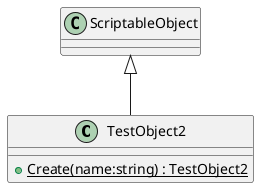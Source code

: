 @startuml
class TestObject2 {
    {static} + Create(name:string) : TestObject2
}
ScriptableObject <|-- TestObject2
@enduml
